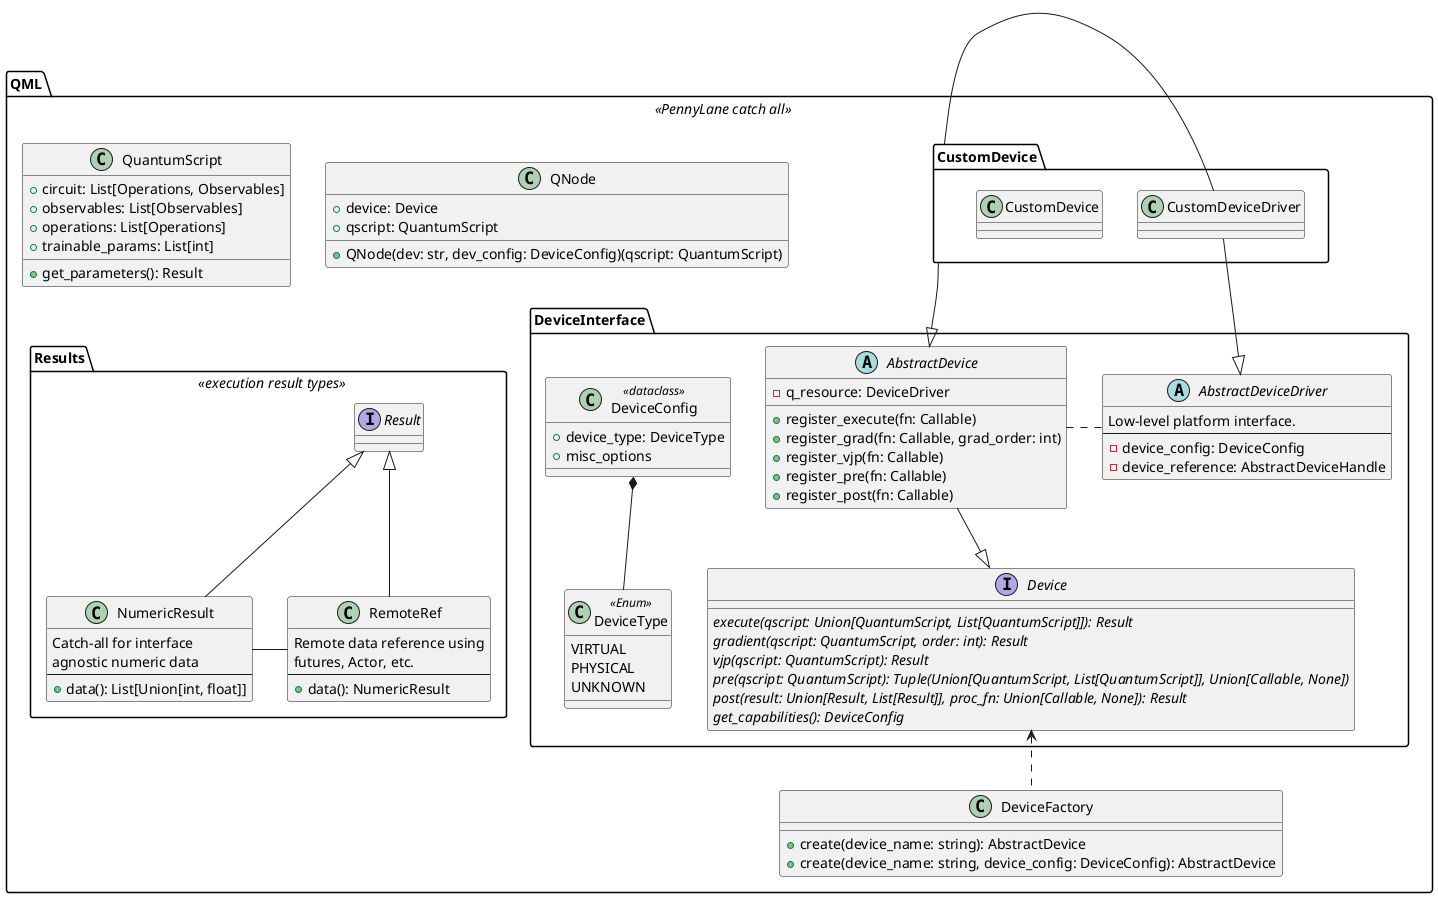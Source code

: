 @startuml

package QML <<PennyLane catch all>> {
    class QuantumScript {
        +circuit: List[Operations, Observables]
        +observables: List[Observables]
        +operations: List[Operations]
        +trainable_params: List[int]
        +get_parameters(): Result
    }

    package Results <<execution result types>>{

        interface Result

        class NumericResult{
            Catch-all for interface\nagnostic numeric data
            --
            +data(): List[Union[int, float]]
        }

        class RemoteRef{
            Remote data reference using
            futures, Actor, etc.
            --
            +data(): NumericResult
        }

    }


    class QNode {
        +device: Device
        '+runtime_manager: RTManager
        +qscript: QuantumScript
        +QNode(dev: str, dev_config: DeviceConfig)(qscript: QuantumScript) 
    }

    package DeviceInterface <<Folder>> {
        class DeviceType <<Enum>>{
            VIRTUAL
            PHYSICAL
            UNKNOWN
        }
        class DeviceConfig <<dataclass>>{
            +device_type: DeviceType
            +misc_options
        }
        abstract class AbstractDeviceDriver{
            Low-level platform interface.
            --
            -device_config: DeviceConfig
            -device_reference: AbstractDeviceHandle
        }

        interface Device{
            {abstract} execute(qscript: Union[QuantumScript, List[QuantumScript]]): Result
            {abstract} gradient(qscript: QuantumScript, order: int): Result
            {abstract} vjp(qscript: QuantumScript): Result
            {abstract} pre(qscript: QuantumScript): Tuple(Union[QuantumScript, List[QuantumScript]], Union[Callable, None])
            {abstract} post(result: Union[Result, List[Result]], proc_fn: Union[Callable, None]): Result
            {abstract} get_capabilities(): DeviceConfig

        }

        abstract class AbstractDevice{
            -q_resource: DeviceDriver
            '-runtime_mgr: RTManager <<optionally here or QNode>>
            +register_execute(fn: Callable)
            +register_grad(fn: Callable, grad_order: int)
            +register_vjp(fn: Callable)
            +register_pre(fn: Callable)
            +register_post(fn: Callable)
        }
    }

    package CustomDevice <<Folder>> {
        class CustomDeviceDriver {
        }
        class CustomDevice {
        }
    }

    'QNode ..> Device
    'QNode ..> RTManager
    'QNode ..> QuantumScript

    RemoteRef -l- NumericResult

    Result <|-- NumericResult
    Result <|-- RemoteRef

    'QuantumScript .l.> Result

    CustomDeviceDriver --|> AbstractDeviceDriver
    CustomDevice --|> AbstractDevice
    CustomDevice -r- CustomDeviceDriver

    'RuntimeExecutionConfig .r.> FnType
    'RTManager -- RuntimeExecutionConfig
    'Manager ..> DeviceFactory
    'Manager ..> AbstractDevice
    'Manager ..> Result
    'Manager ..> QuantumScript

    AbstractDevice --|> Device

    AbstractDevice .r. AbstractDeviceDriver


    DeviceConfig *-- DeviceType

    'AbstractDevice ..> Result
    'AbstractDevice *-- DeviceDriver : optional
    'DeviceDriver o-- DeviceConfig

    class DeviceFactory{
        +create(device_name: string): AbstractDevice
        +create(device_name: string, device_config: DeviceConfig): AbstractDevice
    }
    DeviceFactory .u.> Device

    Result -u[hidden]- QNode

}

@enduml
